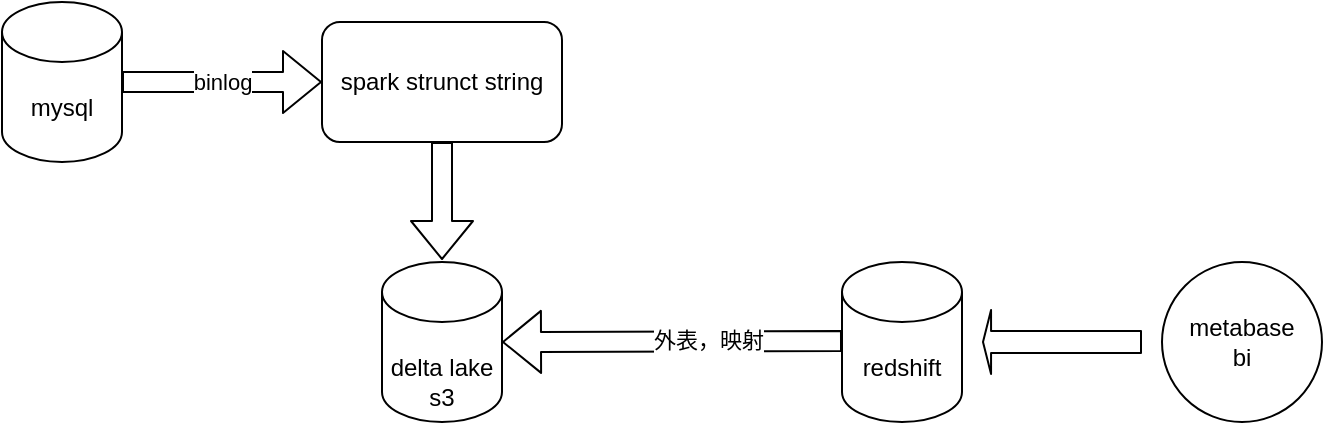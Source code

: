 <mxfile version="13.9.9" type="github">
  <diagram id="JdBTyBQBV1D67s1ZjF_w" name="Page-1">
    <mxGraphModel dx="1422" dy="762" grid="1" gridSize="10" guides="1" tooltips="1" connect="1" arrows="1" fold="1" page="1" pageScale="1" pageWidth="827" pageHeight="1169" math="0" shadow="0">
      <root>
        <mxCell id="0" />
        <mxCell id="1" parent="0" />
        <mxCell id="adHpxPq9jT1f6eE09i13-2" value="spark strunct string" style="rounded=1;whiteSpace=wrap;html=1;" vertex="1" parent="1">
          <mxGeometry x="260" y="80" width="120" height="60" as="geometry" />
        </mxCell>
        <mxCell id="adHpxPq9jT1f6eE09i13-3" value="mysql" style="shape=cylinder3;whiteSpace=wrap;html=1;boundedLbl=1;backgroundOutline=1;size=15;" vertex="1" parent="1">
          <mxGeometry x="100" y="70" width="60" height="80" as="geometry" />
        </mxCell>
        <mxCell id="adHpxPq9jT1f6eE09i13-4" value="&lt;br&gt;delta lake&lt;br&gt;s3" style="shape=cylinder3;whiteSpace=wrap;html=1;boundedLbl=1;backgroundOutline=1;size=15;" vertex="1" parent="1">
          <mxGeometry x="290" y="200" width="60" height="80" as="geometry" />
        </mxCell>
        <mxCell id="adHpxPq9jT1f6eE09i13-5" value="redshift" style="shape=cylinder3;whiteSpace=wrap;html=1;boundedLbl=1;backgroundOutline=1;size=15;" vertex="1" parent="1">
          <mxGeometry x="520" y="200" width="60" height="80" as="geometry" />
        </mxCell>
        <mxCell id="adHpxPq9jT1f6eE09i13-6" value="" style="shape=flexArrow;endArrow=classic;html=1;entryX=1;entryY=0.5;entryDx=0;entryDy=0;entryPerimeter=0;" edge="1" parent="1" target="adHpxPq9jT1f6eE09i13-4">
          <mxGeometry width="50" height="50" relative="1" as="geometry">
            <mxPoint x="520" y="239.5" as="sourcePoint" />
            <mxPoint x="370" y="239.5" as="targetPoint" />
          </mxGeometry>
        </mxCell>
        <mxCell id="adHpxPq9jT1f6eE09i13-7" value="外表，映射" style="edgeLabel;html=1;align=center;verticalAlign=middle;resizable=0;points=[];" vertex="1" connectable="0" parent="adHpxPq9jT1f6eE09i13-6">
          <mxGeometry x="-0.212" y="-1" relative="1" as="geometry">
            <mxPoint as="offset" />
          </mxGeometry>
        </mxCell>
        <mxCell id="adHpxPq9jT1f6eE09i13-17" value="" style="shape=flexArrow;endArrow=classic;html=1;exitX=0.5;exitY=1;exitDx=0;exitDy=0;" edge="1" parent="1" source="adHpxPq9jT1f6eE09i13-2">
          <mxGeometry width="50" height="50" relative="1" as="geometry">
            <mxPoint x="290" y="200" as="sourcePoint" />
            <mxPoint x="320" y="199" as="targetPoint" />
          </mxGeometry>
        </mxCell>
        <mxCell id="adHpxPq9jT1f6eE09i13-19" value="binlog" style="shape=flexArrow;endArrow=classic;html=1;entryX=0;entryY=0.5;entryDx=0;entryDy=0;exitX=1;exitY=0.5;exitDx=0;exitDy=0;exitPerimeter=0;" edge="1" parent="1" source="adHpxPq9jT1f6eE09i13-3" target="adHpxPq9jT1f6eE09i13-2">
          <mxGeometry width="50" height="50" relative="1" as="geometry">
            <mxPoint x="170" y="140" as="sourcePoint" />
            <mxPoint x="220" y="90" as="targetPoint" />
          </mxGeometry>
        </mxCell>
        <mxCell id="adHpxPq9jT1f6eE09i13-20" value="metabase&lt;br&gt;bi" style="ellipse;whiteSpace=wrap;html=1;aspect=fixed;" vertex="1" parent="1">
          <mxGeometry x="680" y="200" width="80" height="80" as="geometry" />
        </mxCell>
        <mxCell id="adHpxPq9jT1f6eE09i13-22" value="" style="shape=flexArrow;endArrow=classic;html=1;width=11;endSize=1.01;" edge="1" parent="1">
          <mxGeometry width="50" height="50" relative="1" as="geometry">
            <mxPoint x="670" y="240" as="sourcePoint" />
            <mxPoint x="590" y="240" as="targetPoint" />
          </mxGeometry>
        </mxCell>
      </root>
    </mxGraphModel>
  </diagram>
</mxfile>
